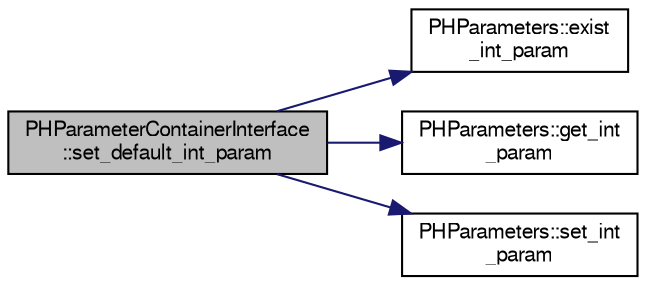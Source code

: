 digraph "PHParameterContainerInterface::set_default_int_param"
{
  bgcolor="transparent";
  edge [fontname="FreeSans",fontsize="10",labelfontname="FreeSans",labelfontsize="10"];
  node [fontname="FreeSans",fontsize="10",shape=record];
  rankdir="LR";
  Node1 [label="PHParameterContainerInterface\l::set_default_int_param",height=0.2,width=0.4,color="black", fillcolor="grey75", style="filled" fontcolor="black"];
  Node1 -> Node2 [color="midnightblue",fontsize="10",style="solid",fontname="FreeSans"];
  Node2 [label="PHParameters::exist\l_int_param",height=0.2,width=0.4,color="black",URL="$dd/dae/classPHParameters.html#adda37970cd2dffb257d6884e59c8d069"];
  Node1 -> Node3 [color="midnightblue",fontsize="10",style="solid",fontname="FreeSans"];
  Node3 [label="PHParameters::get_int\l_param",height=0.2,width=0.4,color="black",URL="$dd/dae/classPHParameters.html#a0241ca27a369ab4865ac3d79620ac27c"];
  Node1 -> Node4 [color="midnightblue",fontsize="10",style="solid",fontname="FreeSans"];
  Node4 [label="PHParameters::set_int\l_param",height=0.2,width=0.4,color="black",URL="$dd/dae/classPHParameters.html#a62881b44dd0564425633070316af66ec"];
}
